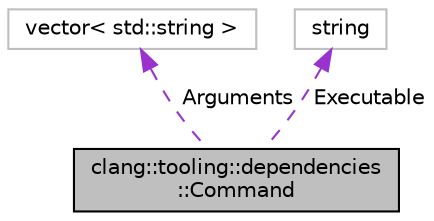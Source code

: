 digraph "clang::tooling::dependencies::Command"
{
 // LATEX_PDF_SIZE
  bgcolor="transparent";
  edge [fontname="Helvetica",fontsize="10",labelfontname="Helvetica",labelfontsize="10"];
  node [fontname="Helvetica",fontsize="10",shape=record];
  Node1 [label="clang::tooling::dependencies\l::Command",height=0.2,width=0.4,color="black", fillcolor="grey75", style="filled", fontcolor="black",tooltip="A command-line tool invocation that is part of building a TU."];
  Node2 -> Node1 [dir="back",color="darkorchid3",fontsize="10",style="dashed",label=" Arguments" ,fontname="Helvetica"];
  Node2 [label="vector\< std::string \>",height=0.2,width=0.4,color="grey75",tooltip=" "];
  Node3 -> Node1 [dir="back",color="darkorchid3",fontsize="10",style="dashed",label=" Executable" ,fontname="Helvetica"];
  Node3 [label="string",height=0.2,width=0.4,color="grey75",tooltip=" "];
}
